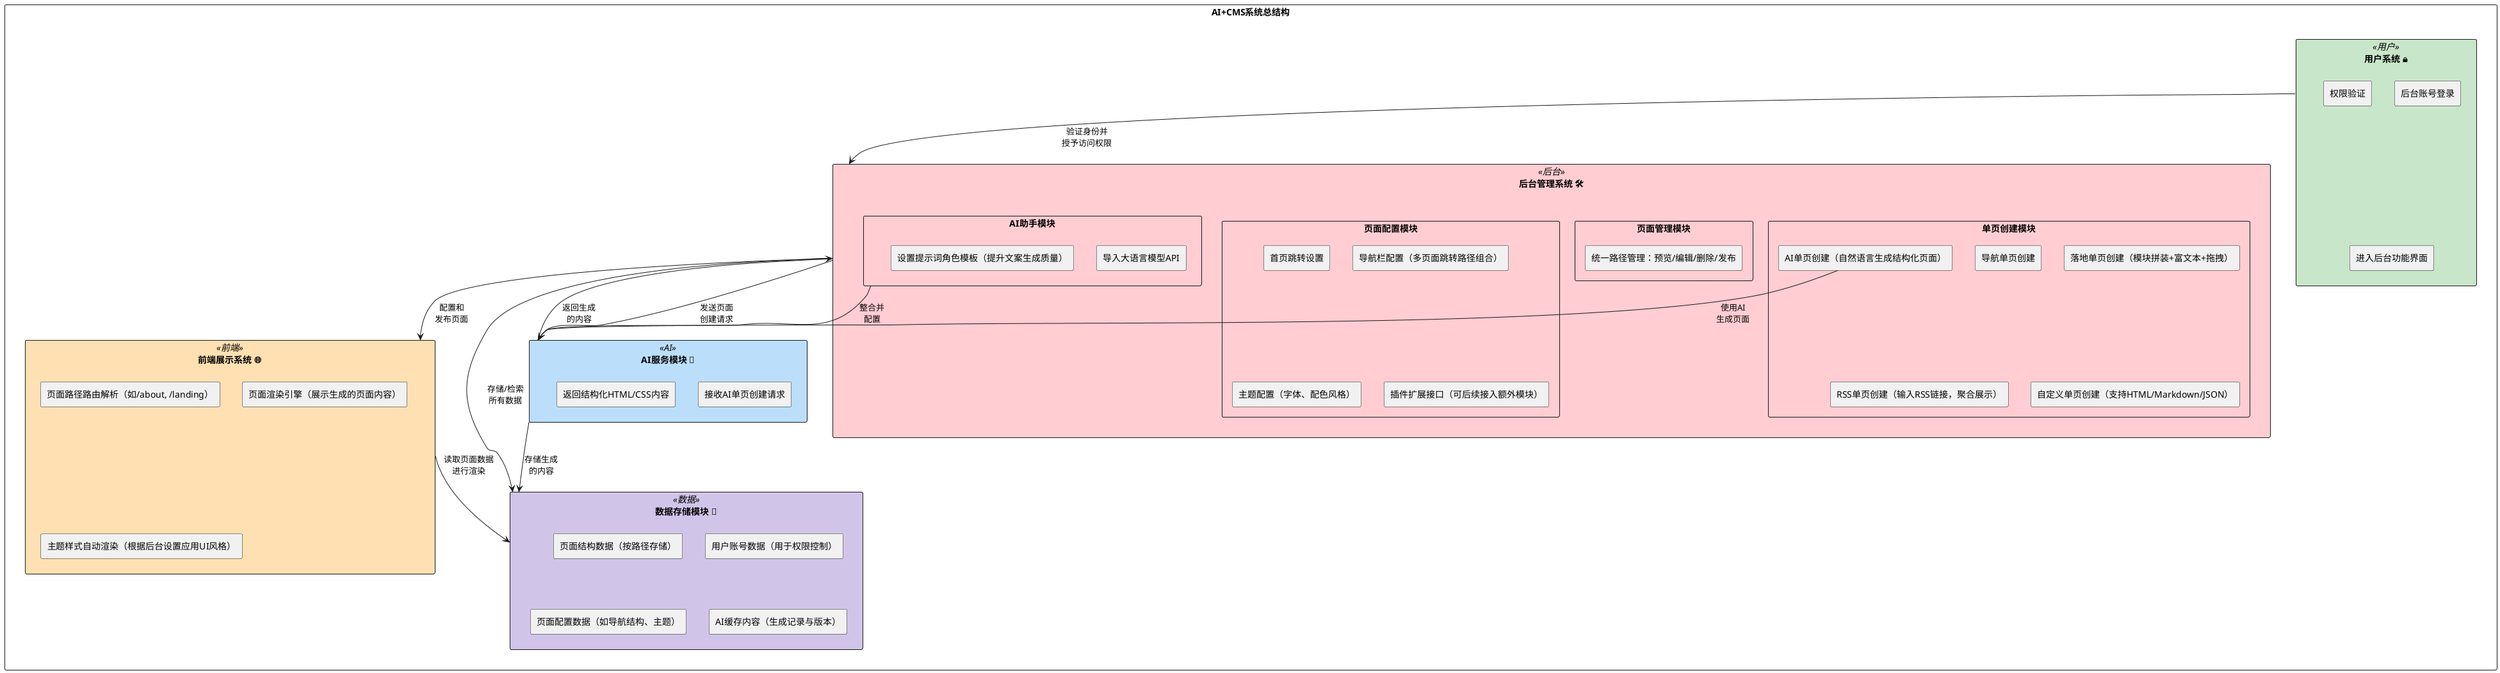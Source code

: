 @startuml AI+CMS系统结构图

' 定义组件颜色
skinparam rectangle {
  BackgroundColor<<后台>> #FFCDD2
  BackgroundColor<<AI>> #BBDEFB
  BackgroundColor<<用户>> #C8E6C9
  BackgroundColor<<前端>> #FFE0B2
  BackgroundColor<<数据>> #D1C4E9
}

' 主框架
rectangle "AI+CMS系统总结构" {
  
  ' 主要组件
  rectangle "后台管理系统 🛠" as Backend <<后台>> {
    rectangle "单页创建模块" as PageCreation {
      rectangle "导航单页创建" as NavPage
      rectangle "落地单页创建（模块拼装+富文本+拖拽）" as LandingPage
      rectangle "RSS单页创建（输入RSS链接，聚合展示）" as RSSPage
      rectangle "AI单页创建（自然语言生成结构化页面）" as AIPage
      rectangle "自定义单页创建（支持HTML/Markdown/JSON）" as CustomPage
    }
    
    rectangle "页面管理模块" as PageManagement {
      rectangle "统一路径管理：预览/编辑/删除/发布" as PathManagement
    }
    
    rectangle "页面配置模块" as PageConfig {
      rectangle "首页跳转设置" as HomepageSettings
      rectangle "导航栏配置（多页面跳转路径组合）" as NavBarConfig
      rectangle "主题配置（字体、配色风格）" as ThemeConfig
      rectangle "插件扩展接口（可后续接入额外模块）" as PluginInterface
    }
    
    rectangle "AI助手模块" as AIAssistant {
      rectangle "导入大语言模型API" as LLMAPI
      rectangle "设置提示词角色模板（提升文案生成质量）" as PromptTemplate
    }
  }
  
  rectangle "AI服务模块 🤖" as AIService <<AI>> {
    rectangle "接收AI单页创建请求" as ProcessAIRequests
    rectangle "返回结构化HTML/CSS内容" as ReturnStructuredContent
  }
  
  rectangle "用户系统 🔒" as UserSystem <<用户>> {
    rectangle "后台账号登录" as AccountLogin
    rectangle "权限验证" as PermissionVerification
    rectangle "进入后台功能界面" as BackendAccess
  }
  
  rectangle "前端展示系统 🌐" as Frontend <<前端>> {
    rectangle "页面路径路由解析（如/about, /landing）" as PathRouter
    rectangle "页面渲染引擎（展示生成的页面内容）" as RenderingEngine
    rectangle "主题样式自动渲染（根据后台设置应用UI风格）" as ThemeRenderer
  }
  
  rectangle "数据存储模块 📁" as DataStorage <<数据>> {
    rectangle "页面结构数据（按路径存储）" as PageData
    rectangle "用户账号数据（用于权限控制）" as UserData
    rectangle "页面配置数据（如导航结构、主题）" as ConfigData
    rectangle "AI缓存内容（生成记录与版本）" as AICache
  }
}

' 定义关系
Backend --> AIService : 发送页面\n创建请求
AIService --> Backend : 返回生成\n的内容
UserSystem --> Backend : 验证身份并\n授予访问权限
Backend --> Frontend : 配置和\n发布页面
Frontend --> DataStorage : 读取页面数据\n进行渲染
Backend --> DataStorage : 存储/检索\n所有数据
AIService --> DataStorage : 存储生成\n的内容

' 连接页面创建模块和AI服务
AIPage --> AIService : 使用AI\n生成页面
AIAssistant --> AIService : 整合并\n配置

@enduml